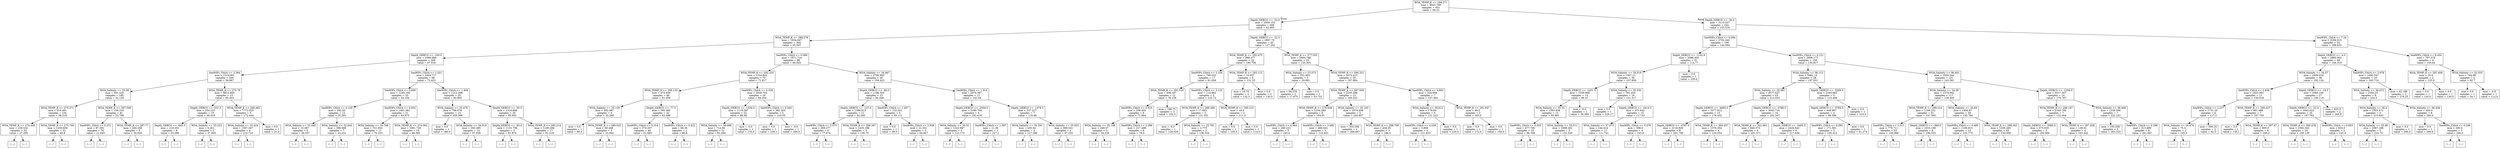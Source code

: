 digraph Tree {
node [shape=box] ;
0 [label="WOA_TEMP_K <= 294.271\nmse = 4643.799\nsamples = 651\nvalue = 96.32"] ;
1 [label="Depth_GEBCO <= -32.0\nmse = 2509.153\nsamples = 409\nvalue = 62.905"] ;
0 -> 1 [labeldistance=2.5, labelangle=45, headlabel="True"] ;
2 [label="WOA_TEMP_K <= 288.578\nmse = 1934.047\nsamples = 364\nvalue = 55.507"] ;
1 -> 2 ;
3 [label="Depth_GEBCO <= -100.0\nmse = 1666.986\nsamples = 268\nvalue = 47.016"] ;
2 -> 3 ;
4 [label="SeaWIFs_ChlrA <= 2.364\nmse = 1319.901\nsamples = 200\nvalue = 36.867"] ;
3 -> 4 ;
5 [label="WOA_Salinity <= 35.06\nmse = 591.435\nsamples = 185\nvalue = 32.129"] ;
4 -> 5 ;
6 [label="WOA_TEMP_K <= 275.571\nmse = 819.491\nsamples = 104\nvalue = 38.219"] ;
5 -> 6 ;
7 [label="WOA_TEMP_K <= 274.445\nmse = 158.532\nsamples = 52\nvalue = 27.295"] ;
6 -> 7 ;
8 [label="(...)"] ;
7 -> 8 ;
71 [label="(...)"] ;
7 -> 71 ;
108 [label="WOA_TEMP_K <= 275.749\nmse = 1259.609\nsamples = 52\nvalue = 49.8"] ;
6 -> 108 ;
109 [label="(...)"] ;
108 -> 109 ;
112 [label="(...)"] ;
108 -> 112 ;
209 [label="WOA_TEMP_K <= 287.548\nmse = 159.316\nsamples = 81\nvalue = 23.798"] ;
5 -> 209 ;
210 [label="SeaWIFs_ChlrA <= 0.251\nmse = 97.392\nsamples = 76\nvalue = 21.693"] ;
209 -> 210 ;
211 [label="(...)"] ;
210 -> 211 ;
242 [label="(...)"] ;
210 -> 242 ;
291 [label="WOA_TEMP_K <= 287.77\nmse = 164.259\nsamples = 5\nvalue = 50.929"] ;
209 -> 291 ;
292 [label="(...)"] ;
291 -> 292 ;
293 [label="(...)"] ;
291 -> 293 ;
298 [label="WOA_TEMP_K <= 275.78\nmse = 6612.605\nsamples = 15\nvalue = 95.303"] ;
4 -> 298 ;
299 [label="Depth_GEBCO <= -537.5\nmse = 204.233\nsamples = 10\nvalue = 49.019"] ;
298 -> 299 ;
300 [label="Depth_GEBCO <= -645.5\nmse = 216.051\nsamples = 8\nvalue = 53.096"] ;
299 -> 300 ;
301 [label="(...)"] ;
300 -> 301 ;
304 [label="(...)"] ;
300 -> 304 ;
307 [label="WOA_Salinity <= 33.223\nmse = 0.261\nsamples = 2\nvalue = 37.805"] ;
299 -> 307 ;
308 [label="(...)"] ;
307 -> 308 ;
309 [label="(...)"] ;
307 -> 309 ;
310 [label="WOA_TEMP_K <= 280.462\nmse = 7772.025\nsamples = 5\nvalue = 172.444"] ;
298 -> 310 ;
311 [label="WOA_Salinity <= 33.424\nmse = 1567.347\nsamples = 4\nvalue = 215.714"] ;
310 -> 311 ;
312 [label="(...)"] ;
311 -> 312 ;
315 [label="(...)"] ;
311 -> 315 ;
316 [label="mse = 0.0\nsamples = 1\nvalue = 21.0"] ;
310 -> 316 ;
317 [label="SeaWIFs_ChlrA <= 1.021\nmse = 1604.717\nsamples = 68\nvalue = 73.422"] ;
3 -> 317 ;
318 [label="SeaWIFs_ChlrA <= 0.606\nmse = 1245.195\nsamples = 33\nvalue = 54.194"] ;
317 -> 318 ;
319 [label="SeaWIFs_ChlrA <= 0.129\nmse = 282.83\nsamples = 12\nvalue = 35.291"] ;
318 -> 319 ;
320 [label="WOA_Salinity <= 33.448\nmse = 12.087\nsamples = 5\nvalue = 26.557"] ;
319 -> 320 ;
321 [label="(...)"] ;
320 -> 321 ;
322 [label="(...)"] ;
320 -> 322 ;
327 [label="WOA_Salinity <= 32.644\nmse = 396.568\nsamples = 7\nvalue = 43.231"] ;
319 -> 327 ;
328 [label="(...)"] ;
327 -> 328 ;
329 [label="(...)"] ;
327 -> 329 ;
334 [label="SeaWIFs_ChlrA <= 0.932\nmse = 1461.361\nsamples = 21\nvalue = 63.875"] ;
318 -> 334 ;
335 [label="WOA_Salinity <= 34.768\nmse = 721.932\nsamples = 11\nvalue = 76.233"] ;
334 -> 335 ;
336 [label="(...)"] ;
335 -> 336 ;
347 [label="(...)"] ;
335 -> 347 ;
348 [label="WOA_TEMP_K <= 274.062\nmse = 1961.729\nsamples = 10\nvalue = 48.085"] ;
334 -> 348 ;
349 [label="(...)"] ;
348 -> 349 ;
350 [label="(...)"] ;
348 -> 350 ;
351 [label="SeaWIFs_ChlrA <= 1.494\nmse = 1212.398\nsamples = 35\nvalue = 92.965"] ;
317 -> 351 ;
352 [label="WOA_Salinity <= 33.476\nmse = 796.079\nsamples = 15\nvalue = 105.398"] ;
351 -> 352 ;
353 [label="mse = 0.0\nsamples = 1\nvalue = 180.0"] ;
352 -> 353 ;
354 [label="WOA_Salinity <= 34.919\nmse = 263.485\nsamples = 14\nvalue = 97.938"] ;
352 -> 354 ;
355 [label="(...)"] ;
354 -> 355 ;
366 [label="(...)"] ;
354 -> 366 ;
371 [label="Depth_GEBCO <= -50.5\nmse = 1310.866\nsamples = 20\nvalue = 85.952"] ;
351 -> 371 ;
372 [label="Depth_GEBCO <= -93.0\nmse = 1132.756\nsamples = 3\nvalue = 61.876"] ;
371 -> 372 ;
373 [label="(...)"] ;
372 -> 373 ;
374 [label="(...)"] ;
372 -> 374 ;
377 [label="WOA_TEMP_K <= 285.214\nmse = 1195.284\nsamples = 17\nvalue = 91.219"] ;
371 -> 377 ;
378 [label="(...)"] ;
377 -> 378 ;
387 [label="(...)"] ;
377 -> 387 ;
392 [label="SeaWIFs_ChlrA <= 0.568\nmse = 1871.714\nsamples = 96\nvalue = 80.922"] ;
2 -> 392 ;
393 [label="WOA_TEMP_K <= 292.333\nmse = 1224.842\nsamples = 70\nvalue = 71.917"] ;
392 -> 393 ;
394 [label="WOA_TEMP_K <= 289.133\nmse = 473.639\nsamples = 46\nvalue = 61.059"] ;
393 -> 394 ;
395 [label="WOA_Salinity <= 35.128\nmse = 492.987\nsamples = 4\nvalue = 33.268"] ;
394 -> 395 ;
396 [label="mse = 0.0\nsamples = 1\nvalue = 80.4"] ;
395 -> 396 ;
397 [label="WOA_TEMP_K <= 289.022\nmse = 58.448\nsamples = 3\nvalue = 23.842"] ;
395 -> 397 ;
398 [label="(...)"] ;
397 -> 398 ;
399 [label="(...)"] ;
397 -> 399 ;
402 [label="Depth_GEBCO <= -77.5\nmse = 395.285\nsamples = 42\nvalue = 63.586"] ;
394 -> 402 ;
403 [label="SeaWIFs_ChlrA <= 0.314\nmse = 374.207\nsamples = 40\nvalue = 61.683"] ;
402 -> 403 ;
404 [label="(...)"] ;
403 -> 404 ;
459 [label="(...)"] ;
403 -> 459 ;
466 [label="SeaWIFs_ChlrA <= 0.422\nmse = 69.36\nsamples = 2\nvalue = 86.8"] ;
402 -> 466 ;
467 [label="(...)"] ;
466 -> 467 ;
468 [label="(...)"] ;
466 -> 468 ;
469 [label="SeaWIFs_ChlrA <= 0.329\nmse = 2028.702\nsamples = 24\nvalue = 94.254"] ;
393 -> 469 ;
470 [label="Depth_GEBCO <= -1334.0\nmse = 1119.367\nsamples = 22\nvalue = 86.66"] ;
469 -> 470 ;
471 [label="WOA_Salinity <= 36.689\nmse = 714.58\nsamples = 21\nvalue = 81.284"] ;
470 -> 471 ;
472 [label="(...)"] ;
471 -> 472 ;
497 [label="(...)"] ;
471 -> 497 ;
508 [label="mse = -0.0\nsamples = 1\nvalue = 170.0"] ;
470 -> 508 ;
509 [label="SeaWIFs_ChlrA <= 0.345\nmse = 382.203\nsamples = 2\nvalue = 219.55"] ;
469 -> 509 ;
510 [label="mse = 0.0\nsamples = 1\nvalue = 239.1"] ;
509 -> 510 ;
511 [label="mse = -0.0\nsamples = 1\nvalue = 200.0"] ;
509 -> 511 ;
512 [label="WOA_Salinity <= 34.947\nmse = 2795.993\nsamples = 26\nvalue = 104.423"] ;
392 -> 512 ;
513 [label="Depth_GEBCO <= -48.0\nmse = 1196.555\nsamples = 15\nvalue = 80.348"] ;
512 -> 513 ;
514 [label="Depth_GEBCO <= -127.0\nmse = 1398.813\nsamples = 11\nvalue = 92.293"] ;
513 -> 514 ;
515 [label="SeaWIFs_ChlrA <= 3.075\nmse = 508.277\nsamples = 8\nvalue = 77.474"] ;
514 -> 515 ;
516 [label="(...)"] ;
515 -> 516 ;
525 [label="(...)"] ;
515 -> 525 ;
528 [label="WOA_TEMP_K <= 289.287\nmse = 1435.188\nsamples = 3\nvalue = 136.75"] ;
514 -> 528 ;
529 [label="(...)"] ;
528 -> 529 ;
530 [label="(...)"] ;
528 -> 530 ;
533 [label="SeaWIFs_ChlrA <= 1.457\nmse = 132.321\nsamples = 4\nvalue = 59.111"] ;
513 -> 533 ;
534 [label="mse = 0.0\nsamples = 1\nvalue = 39.0"] ;
533 -> 534 ;
535 [label="SeaWIFs_ChlrA <= 2.928\nmse = 21.551\nsamples = 3\nvalue = 64.857"] ;
533 -> 535 ;
536 [label="(...)"] ;
535 -> 536 ;
539 [label="(...)"] ;
535 -> 539 ;
540 [label="SeaWIFs_ChlrA <= 1.914\nmse = 2974.387\nsamples = 11\nvalue = 142.04"] ;
512 -> 540 ;
541 [label="Depth_GEBCO <= -2500.0\nmse = 3180.704\nsamples = 4\nvalue = 182.618"] ;
540 -> 541 ;
542 [label="WOA_Salinity <= 35.32\nmse = 1222.667\nsamples = 2\nvalue = 123.175"] ;
541 -> 542 ;
543 [label="(...)"] ;
542 -> 543 ;
544 [label="(...)"] ;
542 -> 544 ;
545 [label="SeaWIFs_ChlrA <= 1.567\nmse = 11.56\nsamples = 2\nvalue = 227.2"] ;
541 -> 545 ;
546 [label="(...)"] ;
545 -> 546 ;
547 [label="(...)"] ;
545 -> 547 ;
548 [label="Depth_GEBCO <= -1478.5\nmse = 537.227\nsamples = 7\nvalue = 110.48"] ;
540 -> 548 ;
549 [label="WOA_Salinity <= 35.591\nmse = 200.92\nsamples = 3\nvalue = 127.286"] ;
548 -> 549 ;
550 [label="(...)"] ;
549 -> 550 ;
551 [label="(...)"] ;
549 -> 551 ;
552 [label="WOA_Salinity <= 35.053\nmse = 399.541\nsamples = 4\nvalue = 97.035"] ;
548 -> 552 ;
553 [label="(...)"] ;
552 -> 553 ;
554 [label="(...)"] ;
552 -> 554 ;
557 [label="Depth_GEBCO <= -22.5\nmse = 2897.79\nsamples = 45\nvalue = 127.202"] ;
1 -> 557 ;
558 [label="WOA_TEMP_K <= 292.675\nmse = 888.377\nsamples = 22\nvalue = 100.706"] ;
557 -> 558 ;
559 [label="SeaWIFs_ChlrA <= 2.104\nmse = 790.033\nsamples = 17\nvalue = 91.656"] ;
558 -> 559 ;
560 [label="WOA_TEMP_K <= 292.519\nmse = 459.187\nsamples = 12\nvalue = 78.156"] ;
559 -> 560 ;
561 [label="SeaWIFs_ChlrA <= 0.615\nmse = 336.455\nsamples = 9\nvalue = 71.664"] ;
560 -> 561 ;
562 [label="WOA_Salinity <= 35.198\nmse = 249.57\nsamples = 3\nvalue = 54.239"] ;
561 -> 562 ;
563 [label="(...)"] ;
562 -> 563 ;
564 [label="(...)"] ;
562 -> 564 ;
565 [label="SeaWIFs_ChlrA <= 2.096\nmse = 217.488\nsamples = 6\nvalue = 78.0"] ;
561 -> 565 ;
566 [label="(...)"] ;
565 -> 566 ;
575 [label="(...)"] ;
565 -> 575 ;
576 [label="mse = 168.75\nsamples = 3\nvalue = 102.5"] ;
560 -> 576 ;
577 [label="SeaWIFs_ChlrA <= 3.122\nmse = 114.862\nsamples = 5\nvalue = 123.72"] ;
559 -> 577 ;
578 [label="WOA_TEMP_K <= 288.366\nmse = 17.663\nsamples = 3\nvalue = 131.351"] ;
577 -> 578 ;
579 [label="mse = -0.0\nsamples = 1\nvalue = 128.029"] ;
578 -> 579 ;
580 [label="WOA_Salinity <= 25.781\nmse = 2.775\nsamples = 2\nvalue = 136.334"] ;
578 -> 580 ;
581 [label="(...)"] ;
580 -> 581 ;
582 [label="(...)"] ;
580 -> 582 ;
583 [label="WOA_TEMP_K <= 290.215\nmse = 18.0\nsamples = 2\nvalue = 111.0"] ;
577 -> 583 ;
584 [label="mse = 0.0\nsamples = 1\nvalue = 105.0"] ;
583 -> 584 ;
585 [label="mse = 0.0\nsamples = 1\nvalue = 114.0"] ;
583 -> 585 ;
586 [label="WOA_TEMP_K <= 293.113\nmse = 10.937\nsamples = 5\nvalue = 131.25"] ;
558 -> 586 ;
587 [label="mse = 18.75\nsamples = 3\nvalue = 132.5"] ;
586 -> 587 ;
588 [label="mse = 0.0\nsamples = 2\nvalue = 130.0"] ;
586 -> 588 ;
589 [label="WOA_TEMP_K <= 277.555\nmse = 3494.748\nsamples = 23\nvalue = 155.303"] ;
557 -> 589 ;
590 [label="WOA_Salinity <= 23.073\nmse = 351.803\nsamples = 3\nvalue = 29.691"] ;
589 -> 590 ;
591 [label="mse = 94.576\nsamples = 2\nvalue = 17.675"] ;
590 -> 591 ;
592 [label="mse = 0.0\nsamples = 1\nvalue = 53.722"] ;
590 -> 592 ;
593 [label="WOA_TEMP_K <= 290.321\nmse = 2073.415\nsamples = 20\nvalue = 167.864"] ;
589 -> 593 ;
594 [label="WOA_TEMP_K <= 287.938\nmse = 2235.286\nsamples = 13\nvalue = 185.522"] ;
593 -> 594 ;
595 [label="WOA_TEMP_K <= 278.928\nmse = 1234.289\nsamples = 8\nvalue = 164.91"] ;
594 -> 595 ;
596 [label="SeaWIFs_ChlrA <= 4.964\nmse = 180.222\nsamples = 5\nvalue = 183.0"] ;
595 -> 596 ;
597 [label="(...)"] ;
596 -> 597 ;
602 [label="(...)"] ;
596 -> 602 ;
605 [label="SeaWIFs_ChlrA <= 3.492\nmse = 469.642\nsamples = 3\nvalue = 110.641"] ;
595 -> 605 ;
606 [label="(...)"] ;
605 -> 606 ;
607 [label="(...)"] ;
605 -> 607 ;
610 [label="WOA_Salinity <= 32.193\nmse = 1974.408\nsamples = 5\nvalue = 220.857"] ;
594 -> 610 ;
611 [label="mse = 355.556\nsamples = 2\nvalue = 266.667"] ;
610 -> 611 ;
612 [label="WOA_TEMP_K <= 288.708\nmse = 434.25\nsamples = 3\nvalue = 186.5"] ;
610 -> 612 ;
613 [label="(...)"] ;
612 -> 613 ;
614 [label="(...)"] ;
612 -> 614 ;
617 [label="SeaWIFs_ChlrA <= 4.662\nmse = 324.959\nsamples = 7\nvalue = 137.364"] ;
593 -> 617 ;
618 [label="WOA_Salinity <= 36.612\nmse = 178.84\nsamples = 5\nvalue = 131.222"] ;
617 -> 618 ;
619 [label="SeaWIFs_ChlrA <= 4.239\nmse = 3.806\nsamples = 4\nvalue = 121.833"] ;
618 -> 619 ;
620 [label="(...)"] ;
619 -> 620 ;
625 [label="(...)"] ;
619 -> 625 ;
626 [label="mse = 0.0\nsamples = 1\nvalue = 150.0"] ;
618 -> 626 ;
627 [label="WOA_TEMP_K <= 291.047\nmse = 49.0\nsamples = 2\nvalue = 165.0"] ;
617 -> 627 ;
628 [label="mse = 0.0\nsamples = 1\nvalue = 172.0"] ;
627 -> 628 ;
629 [label="mse = 0.0\nsamples = 1\nvalue = 158.0"] ;
627 -> 629 ;
630 [label="Depth_GEBCO <= -26.0\nmse = 3115.037\nsamples = 242\nvalue = 153.516"] ;
0 -> 630 [labeldistance=2.5, labelangle=-45, headlabel="False"] ;
631 [label="SeaWIFs_ChlrA <= 0.084\nmse = 2702.042\nsamples = 190\nvalue = 144.594"] ;
630 -> 631 ;
632 [label="Depth_GEBCO <= -1142.0\nmse = 2086.402\nsamples = 31\nvalue = 114.77"] ;
631 -> 632 ;
633 [label="WOA_Salinity <= 35.519\nmse = 1367.11\nsamples = 30\nvalue = 107.856"] ;
632 -> 633 ;
634 [label="Depth_GEBCO <= -2431.5\nmse = 1559.966\nsamples = 14\nvalue = 90.47"] ;
633 -> 634 ;
635 [label="WOA_Salinity <= 35.35\nmse = 1393.938\nsamples = 13\nvalue = 95.881"] ;
634 -> 635 ;
636 [label="SeaWIFs_ChlrA <= 0.055\nmse = 477.768\nsamples = 10\nvalue = 86.769"] ;
635 -> 636 ;
637 [label="(...)"] ;
636 -> 637 ;
642 [label="(...)"] ;
636 -> 642 ;
653 [label="WOA_Salinity <= 35.511\nmse = 3398.262\nsamples = 3\nvalue = 132.326"] ;
635 -> 653 ;
654 [label="(...)"] ;
653 -> 654 ;
657 [label="(...)"] ;
653 -> 657 ;
658 [label="mse = -0.0\nsamples = 1\nvalue = 36.364"] ;
634 -> 658 ;
659 [label="WOA_Salinity <= 35.532\nmse = 791.455\nsamples = 16\nvalue = 121.517"] ;
633 -> 659 ;
660 [label="mse = 0.0\nsamples = 1\nvalue = 229.17"] ;
659 -> 660 ;
661 [label="Depth_GEBCO <= -3414.5\nmse = 375.642\nsamples = 15\nvalue = 117.53"] ;
659 -> 661 ;
662 [label="WOA_Salinity <= 37.073\nmse = 144.614\nsamples = 11\nvalue = 111.741"] ;
661 -> 662 ;
663 [label="(...)"] ;
662 -> 663 ;
678 [label="(...)"] ;
662 -> 678 ;
681 [label="SeaWIFs_ChlrA <= 0.076\nmse = 596.0\nsamples = 4\nvalue = 143.0"] ;
661 -> 681 ;
682 [label="(...)"] ;
681 -> 682 ;
685 [label="(...)"] ;
681 -> 685 ;
686 [label="mse = 0.0\nsamples = 1\nvalue = 230.0"] ;
632 -> 686 ;
687 [label="SeaWIFs_ChlrA <= 0.121\nmse = 2606.177\nsamples = 159\nvalue = 150.817"] ;
631 -> 687 ;
688 [label="WOA_Salinity <= 36.113\nmse = 5461.14\nsamples = 28\nvalue = 197.631"] ;
687 -> 688 ;
689 [label="WOA_Salinity <= 35.581\nmse = 4577.627\nsamples = 23\nvalue = 213.033"] ;
688 -> 689 ;
690 [label="Depth_GEBCO <= -4665.0\nmse = 3377.912\nsamples = 13\nvalue = 178.432"] ;
689 -> 690 ;
691 [label="Depth_GEBCO <= -4787.0\nmse = 2116.929\nsamples = 9\nvalue = 202.756"] ;
690 -> 691 ;
692 [label="(...)"] ;
691 -> 692 ;
701 [label="(...)"] ;
691 -> 701 ;
706 [label="WOA_TEMP_K <= 300.457\nmse = 1576.354\nsamples = 4\nvalue = 120.054"] ;
690 -> 706 ;
707 [label="(...)"] ;
706 -> 707 ;
708 [label="(...)"] ;
706 -> 708 ;
713 [label="Depth_GEBCO <= -3788.5\nmse = 3042.716\nsamples = 10\nvalue = 252.247"] ;
689 -> 713 ;
714 [label="WOA_TEMP_K <= 301.661\nmse = 848.373\nsamples = 4\nvalue = 291.571"] ;
713 -> 714 ;
715 [label="(...)"] ;
714 -> 715 ;
720 [label="(...)"] ;
714 -> 720 ;
721 [label="Depth_GEBCO <= -3492.5\nmse = 2425.642\nsamples = 6\nvalue = 217.838"] ;
713 -> 721 ;
722 [label="(...)"] ;
721 -> 722 ;
723 [label="(...)"] ;
721 -> 723 ;
730 [label="Depth_GEBCO <= -3269.5\nmse = 2160.662\nsamples = 5\nvalue = 115.488"] ;
688 -> 730 ;
731 [label="Depth_GEBCO <= -3765.5\nmse = 448.997\nsamples = 4\nvalue = 96.586"] ;
730 -> 731 ;
732 [label="SeaWIFs_ChlrA <= 0.092\nmse = 171.581\nsamples = 3\nvalue = 105.414"] ;
731 -> 732 ;
733 [label="(...)"] ;
732 -> 733 ;
734 [label="(...)"] ;
732 -> 734 ;
737 [label="mse = 0.0\nsamples = 1\nvalue = 61.274"] ;
731 -> 737 ;
738 [label="mse = 0.0\nsamples = 1\nvalue = 210.0"] ;
730 -> 738 ;
739 [label="WOA_Salinity <= 36.401\nmse = 1650.544\nsamples = 131\nvalue = 142.581"] ;
687 -> 739 ;
740 [label="WOA_Salinity <= 34.38\nmse = 1379.942\nsamples = 117\nvalue = 139.405"] ;
739 -> 740 ;
741 [label="WOA_TEMP_K <= 299.314\nmse = 1169.231\nsamples = 61\nvalue = 147.593"] ;
740 -> 741 ;
742 [label="SeaWIFs_ChlrA <= 3.511\nmse = 779.711\nsamples = 53\nvalue = 140.668"] ;
741 -> 742 ;
743 [label="(...)"] ;
742 -> 743 ;
824 [label="(...)"] ;
742 -> 824 ;
827 [label="Depth_GEBCO <= -369.0\nmse = 1033.169\nsamples = 8\nvalue = 199.533"] ;
741 -> 827 ;
828 [label="(...)"] ;
827 -> 828 ;
841 [label="(...)"] ;
827 -> 841 ;
842 [label="WOA_Salinity <= 34.84\nmse = 1456.87\nsamples = 56\nvalue = 130.794"] ;
740 -> 842 ;
843 [label="SeaWIFs_ChlrA <= 0.485\nmse = 1169.815\nsamples = 13\nvalue = 102.775"] ;
842 -> 843 ;
844 [label="(...)"] ;
843 -> 844 ;
863 [label="(...)"] ;
843 -> 863 ;
868 [label="WOA_TEMP_K <= 299.343\nmse = 1208.265\nsamples = 43\nvalue = 140.006"] ;
842 -> 868 ;
869 [label="(...)"] ;
868 -> 869 ;
914 [label="(...)"] ;
868 -> 914 ;
939 [label="Depth_GEBCO <= -1204.0\nmse = 3317.307\nsamples = 14\nvalue = 179.767"] ;
739 -> 939 ;
940 [label="WOA_TEMP_K <= 296.187\nmse = 1345.792\nsamples = 7\nvalue = 132.004"] ;
939 -> 940 ;
941 [label="Depth_GEBCO <= -3085.0\nmse = 575.935\nsamples = 3\nvalue = 100.566"] ;
940 -> 941 ;
942 [label="(...)"] ;
941 -> 942 ;
945 [label="(...)"] ;
941 -> 945 ;
946 [label="WOA_TEMP_K <= 297.026\nmse = 138.91\nsamples = 4\nvalue = 163.442"] ;
940 -> 946 ;
947 [label="(...)"] ;
946 -> 947 ;
952 [label="(...)"] ;
946 -> 952 ;
953 [label="WOA_Salinity <= 36.469\nmse = 1239.506\nsamples = 7\nvalue = 222.222"] ;
939 -> 953 ;
954 [label="mse = 155.556\nsamples = 3\nvalue = 263.333"] ;
953 -> 954 ;
955 [label="SeaWIFs_ChlrA <= 0.298\nmse = 513.889\nsamples = 4\nvalue = 201.667"] ;
953 -> 955 ;
956 [label="(...)"] ;
955 -> 956 ;
959 [label="(...)"] ;
955 -> 959 ;
960 [label="SeaWIFs_ChlrA <= 7.24\nmse = 3194.015\nsamples = 52\nvalue = 188.633"] ;
630 -> 960 ;
961 [label="Depth_GEBCO <= -4.5\nmse = 2860.003\nsamples = 48\nvalue = 194.319"] ;
960 -> 961 ;
962 [label="WOA_Salinity <= 34.57\nmse = 2409.016\nsamples = 38\nvalue = 182.124"] ;
961 -> 962 ;
963 [label="SeaWIFs_ChlrA <= 2.836\nmse = 1823.001\nsamples = 11\nvalue = 150.018"] ;
962 -> 963 ;
964 [label="SeaWIFs_ChlrA <= 2.227\nmse = 1731.25\nsamples = 4\nvalue = 117.5"] ;
963 -> 964 ;
965 [label="WOA_Salinity <= 34.474\nmse = 75.0\nsamples = 2\nvalue = 145.0"] ;
964 -> 965 ;
966 [label="(...)"] ;
965 -> 966 ;
967 [label="(...)"] ;
965 -> 967 ;
968 [label="mse = 506.25\nsamples = 2\nvalue = 62.5"] ;
964 -> 968 ;
969 [label="WOA_TEMP_K <= 295.427\nmse = 981.688\nsamples = 7\nvalue = 167.755"] ;
963 -> 969 ;
970 [label="mse = 0.0\nsamples = 1\nvalue = 135.1"] ;
969 -> 970 ;
971 [label="WOA_TEMP_K <= 297.47\nmse = 800.0\nsamples = 6\nvalue = 180.0"] ;
969 -> 971 ;
972 [label="(...)"] ;
971 -> 972 ;
975 [label="(...)"] ;
971 -> 975 ;
978 [label="Depth_GEBCO <= -18.5\nmse = 2060.105\nsamples = 27\nvalue = 195.119"] ;
962 -> 978 ;
979 [label="Depth_GEBCO <= -22.0\nmse = 1643.023\nsamples = 25\nvalue = 187.763"] ;
978 -> 979 ;
980 [label="WOA_TEMP_K <= 300.478\nmse = 1592.342\nsamples = 23\nvalue = 190.139"] ;
979 -> 980 ;
981 [label="(...)"] ;
980 -> 981 ;
992 [label="(...)"] ;
980 -> 992 ;
993 [label="SeaWIFs_ChlrA <= 0.653\nmse = 625.0\nsamples = 2\nvalue = 145.0"] ;
979 -> 993 ;
994 [label="(...)"] ;
993 -> 994 ;
995 [label="(...)"] ;
993 -> 995 ;
996 [label="mse = 625.0\nsamples = 2\nvalue = 265.0"] ;
978 -> 996 ;
997 [label="SeaWIFs_ChlrA <= 2.978\nmse = 1492.347\nsamples = 10\nvalue = 245.714"] ;
961 -> 997 ;
998 [label="WOA_Salinity <= 36.423\nmse = 1550.25\nsamples = 8\nvalue = 233.5"] ;
997 -> 998 ;
999 [label="WOA_Salinity <= 36.4\nmse = 1503.472\nsamples = 4\nvalue = 215.833"] ;
998 -> 999 ;
1000 [label="WOA_Salinity <= 35.49\nmse = 2067.188\nsamples = 3\nvalue = 223.75"] ;
999 -> 1000 ;
1001 [label="(...)"] ;
1000 -> 1001 ;
1002 [label="(...)"] ;
1000 -> 1002 ;
1003 [label="mse = 0.0\nsamples = 1\nvalue = 200.0"] ;
999 -> 1003 ;
1004 [label="WOA_Salinity <= 36.438\nmse = 450.0\nsamples = 4\nvalue = 260.0"] ;
998 -> 1004 ;
1005 [label="mse = 0.0\nsamples = 1\nvalue = 290.0"] ;
1004 -> 1005 ;
1006 [label="SeaWIFs_ChlrA <= 0.248\nmse = 200.0\nsamples = 3\nvalue = 250.0"] ;
1004 -> 1006 ;
1007 [label="(...)"] ;
1006 -> 1007 ;
1008 [label="(...)"] ;
1006 -> 1008 ;
1009 [label="mse = 42.188\nsamples = 2\nvalue = 276.25"] ;
997 -> 1009 ;
1010 [label="SeaWIFs_ChlrA <= 8.454\nmse = 707.378\nsamples = 4\nvalue = 105.62"] ;
960 -> 1010 ;
1011 [label="WOA_TEMP_K <= 297.458\nmse = 25.0\nsamples = 2\nvalue = 125.0"] ;
1010 -> 1011 ;
1012 [label="mse = 0.0\nsamples = 1\nvalue = 120.0"] ;
1011 -> 1012 ;
1013 [label="mse = 0.0\nsamples = 1\nvalue = 130.0"] ;
1011 -> 1013 ;
1014 [label="WOA_Salinity <= 32.553\nmse = 744.98\nsamples = 2\nvalue = 92.7"] ;
1010 -> 1014 ;
1015 [label="mse = 0.0\nsamples = 1\nvalue = 54.1"] ;
1014 -> 1015 ;
1016 [label="mse = -0.0\nsamples = 1\nvalue = 112.0"] ;
1014 -> 1016 ;
}